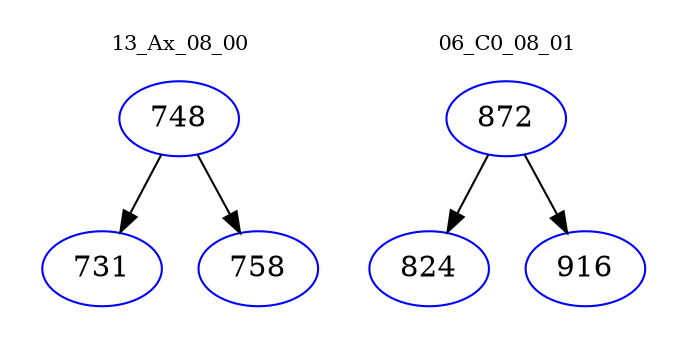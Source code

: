 digraph{
subgraph cluster_0 {
color = white
label = "13_Ax_08_00";
fontsize=10;
T0_748 [label="748", color="blue"]
T0_748 -> T0_731 [color="black"]
T0_731 [label="731", color="blue"]
T0_748 -> T0_758 [color="black"]
T0_758 [label="758", color="blue"]
}
subgraph cluster_1 {
color = white
label = "06_C0_08_01";
fontsize=10;
T1_872 [label="872", color="blue"]
T1_872 -> T1_824 [color="black"]
T1_824 [label="824", color="blue"]
T1_872 -> T1_916 [color="black"]
T1_916 [label="916", color="blue"]
}
}
